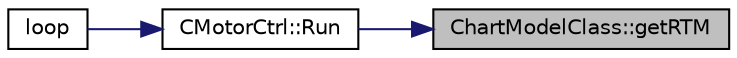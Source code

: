 digraph "ChartModelClass::getRTM"
{
 // INTERACTIVE_SVG=YES
 // LATEX_PDF_SIZE
  bgcolor="transparent";
  edge [fontname="Helvetica",fontsize="10",labelfontname="Helvetica",labelfontsize="10"];
  node [fontname="Helvetica",fontsize="10",shape=record];
  rankdir="RL";
  Node5 [label="ChartModelClass::getRTM",height=0.2,width=0.4,color="black", fillcolor="grey75", style="filled", fontcolor="black",tooltip="Real-Time Model get method."];
  Node5 -> Node6 [dir="back",color="midnightblue",fontsize="10",style="solid"];
  Node6 [label="CMotorCtrl::Run",height=0.2,width=0.4,color="black",URL="$class_c_motor_ctrl.html#a63e5dd36be027fe8a5e1acee5c1322c8",tooltip="Run function of CMotorCtrl which is executed in every loop."];
  Node6 -> Node7 [dir="back",color="midnightblue",fontsize="10",style="solid"];
  Node7 [label="loop",height=0.2,width=0.4,color="black",URL="$_a_d_a_s___m_c_u_8ino.html#afe461d27b9c48d5921c00d521181f12f",tooltip=" "];
}
